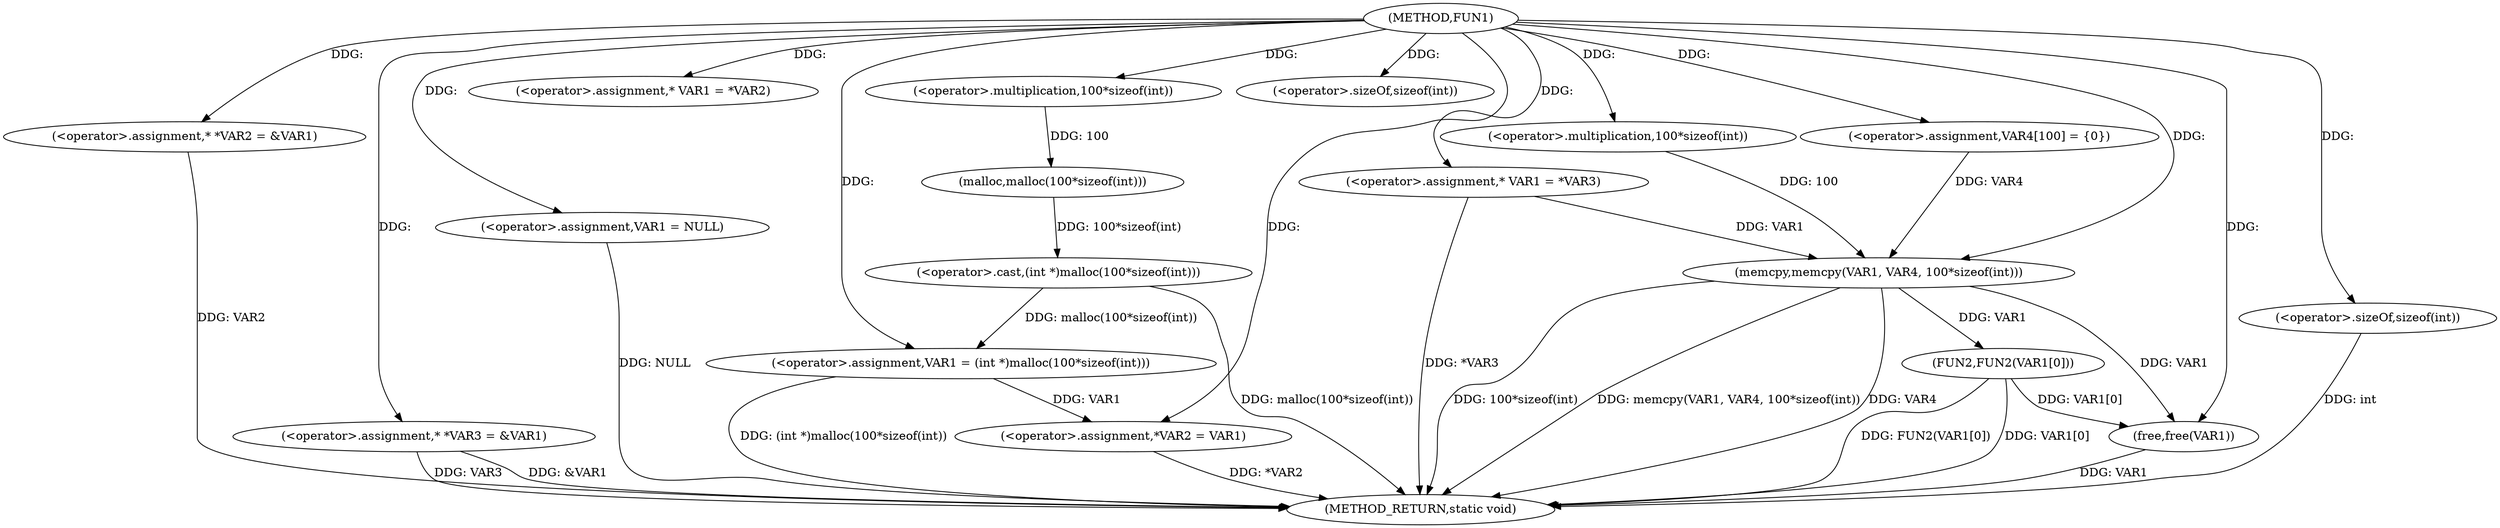 digraph FUN1 {  
"1000100" [label = "(METHOD,FUN1)" ]
"1000158" [label = "(METHOD_RETURN,static void)" ]
"1000104" [label = "(<operator>.assignment,* *VAR2 = &VAR1)" ]
"1000109" [label = "(<operator>.assignment,* *VAR3 = &VAR1)" ]
"1000113" [label = "(<operator>.assignment,VAR1 = NULL)" ]
"1000118" [label = "(<operator>.assignment,* VAR1 = *VAR2)" ]
"1000122" [label = "(<operator>.assignment,VAR1 = (int *)malloc(100*sizeof(int)))" ]
"1000124" [label = "(<operator>.cast,(int *)malloc(100*sizeof(int)))" ]
"1000126" [label = "(malloc,malloc(100*sizeof(int)))" ]
"1000127" [label = "(<operator>.multiplication,100*sizeof(int))" ]
"1000129" [label = "(<operator>.sizeOf,sizeof(int))" ]
"1000131" [label = "(<operator>.assignment,*VAR2 = VAR1)" ]
"1000137" [label = "(<operator>.assignment,* VAR1 = *VAR3)" ]
"1000143" [label = "(<operator>.assignment,VAR4[100] = {0})" ]
"1000145" [label = "(memcpy,memcpy(VAR1, VAR4, 100*sizeof(int)))" ]
"1000148" [label = "(<operator>.multiplication,100*sizeof(int))" ]
"1000150" [label = "(<operator>.sizeOf,sizeof(int))" ]
"1000152" [label = "(FUN2,FUN2(VAR1[0]))" ]
"1000156" [label = "(free,free(VAR1))" ]
  "1000124" -> "1000158"  [ label = "DDG: malloc(100*sizeof(int))"] 
  "1000150" -> "1000158"  [ label = "DDG: int"] 
  "1000156" -> "1000158"  [ label = "DDG: VAR1"] 
  "1000104" -> "1000158"  [ label = "DDG: VAR2"] 
  "1000152" -> "1000158"  [ label = "DDG: FUN2(VAR1[0])"] 
  "1000113" -> "1000158"  [ label = "DDG: NULL"] 
  "1000145" -> "1000158"  [ label = "DDG: 100*sizeof(int)"] 
  "1000152" -> "1000158"  [ label = "DDG: VAR1[0]"] 
  "1000131" -> "1000158"  [ label = "DDG: *VAR2"] 
  "1000137" -> "1000158"  [ label = "DDG: *VAR3"] 
  "1000109" -> "1000158"  [ label = "DDG: VAR3"] 
  "1000145" -> "1000158"  [ label = "DDG: memcpy(VAR1, VAR4, 100*sizeof(int))"] 
  "1000145" -> "1000158"  [ label = "DDG: VAR4"] 
  "1000109" -> "1000158"  [ label = "DDG: &VAR1"] 
  "1000122" -> "1000158"  [ label = "DDG: (int *)malloc(100*sizeof(int))"] 
  "1000100" -> "1000104"  [ label = "DDG: "] 
  "1000100" -> "1000109"  [ label = "DDG: "] 
  "1000100" -> "1000113"  [ label = "DDG: "] 
  "1000100" -> "1000118"  [ label = "DDG: "] 
  "1000124" -> "1000122"  [ label = "DDG: malloc(100*sizeof(int))"] 
  "1000100" -> "1000122"  [ label = "DDG: "] 
  "1000126" -> "1000124"  [ label = "DDG: 100*sizeof(int)"] 
  "1000127" -> "1000126"  [ label = "DDG: 100"] 
  "1000100" -> "1000127"  [ label = "DDG: "] 
  "1000100" -> "1000129"  [ label = "DDG: "] 
  "1000122" -> "1000131"  [ label = "DDG: VAR1"] 
  "1000100" -> "1000131"  [ label = "DDG: "] 
  "1000100" -> "1000137"  [ label = "DDG: "] 
  "1000100" -> "1000143"  [ label = "DDG: "] 
  "1000137" -> "1000145"  [ label = "DDG: VAR1"] 
  "1000100" -> "1000145"  [ label = "DDG: "] 
  "1000143" -> "1000145"  [ label = "DDG: VAR4"] 
  "1000148" -> "1000145"  [ label = "DDG: 100"] 
  "1000100" -> "1000148"  [ label = "DDG: "] 
  "1000100" -> "1000150"  [ label = "DDG: "] 
  "1000145" -> "1000152"  [ label = "DDG: VAR1"] 
  "1000152" -> "1000156"  [ label = "DDG: VAR1[0]"] 
  "1000145" -> "1000156"  [ label = "DDG: VAR1"] 
  "1000100" -> "1000156"  [ label = "DDG: "] 
}
